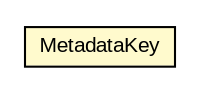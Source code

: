 #!/usr/local/bin/dot
#
# Class diagram 
# Generated by UMLGraph version R5_6-24-gf6e263 (http://www.umlgraph.org/)
#

digraph G {
	edge [fontname="arial",fontsize=10,labelfontname="arial",labelfontsize=10];
	node [fontname="arial",fontsize=10,shape=plaintext];
	nodesep=0.25;
	ranksep=0.5;
	rankdir=LR;
	// com.gwtplatform.dispatch.rest.client.ActionMetadataProvider.MetadataKey
	c119559 [label=<<table title="com.gwtplatform.dispatch.rest.client.ActionMetadataProvider.MetadataKey" border="0" cellborder="1" cellspacing="0" cellpadding="2" port="p" bgcolor="lemonChiffon" href="./ActionMetadataProvider.MetadataKey.html">
		<tr><td><table border="0" cellspacing="0" cellpadding="1">
<tr><td align="center" balign="center"> MetadataKey </td></tr>
		</table></td></tr>
		</table>>, URL="./ActionMetadataProvider.MetadataKey.html", fontname="arial", fontcolor="black", fontsize=10.0];
}

